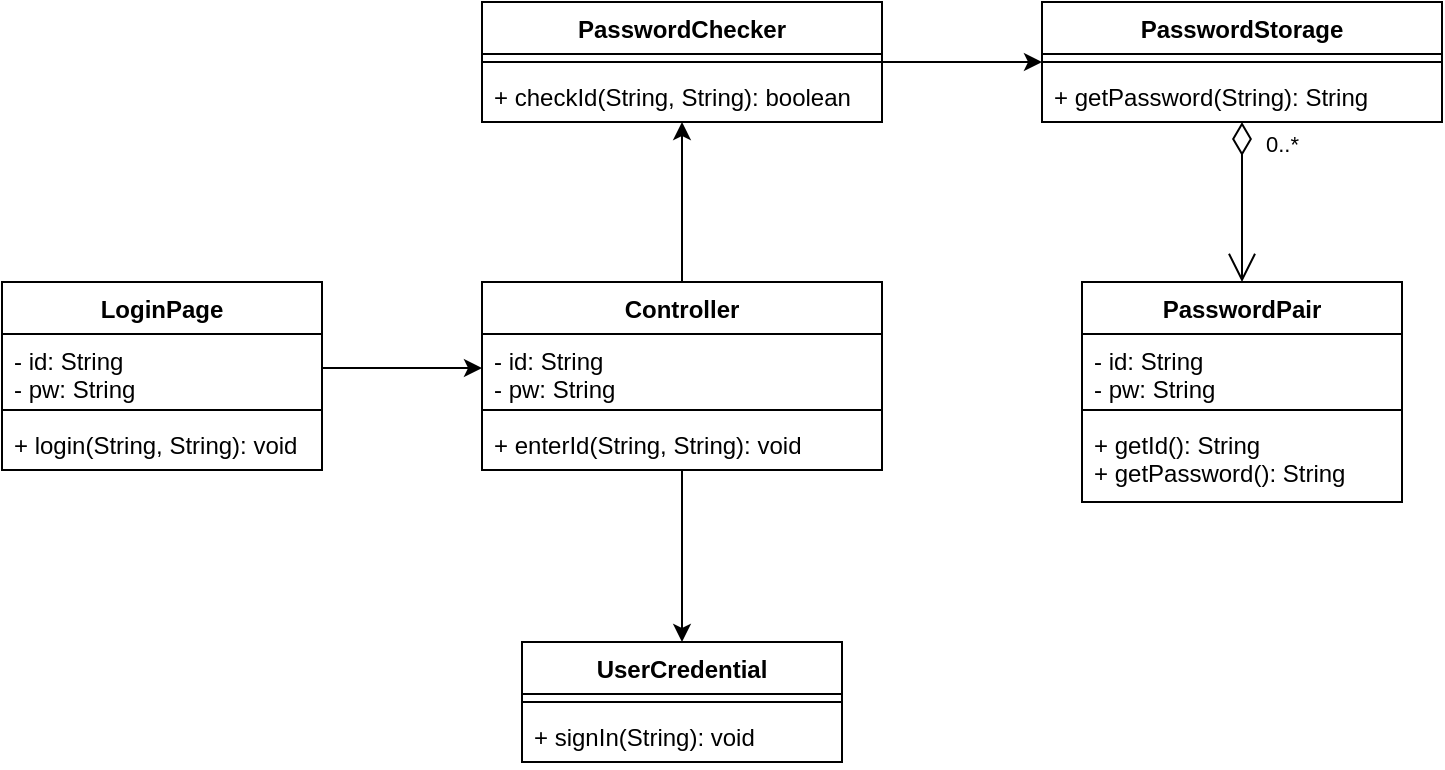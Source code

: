 <mxfile version="14.6.13" type="github">
  <diagram name="Page-3" id="uvg__zSx2y0OaLT1Tk9v">
    <mxGraphModel dx="1372" dy="760" grid="1" gridSize="10" guides="1" tooltips="1" connect="1" arrows="1" fold="1" page="1" pageScale="1" pageWidth="880" pageHeight="560" math="0" shadow="0">
      <root>
        <mxCell id="WRzw2AryrDUaLVQl2wr--0" />
        <mxCell id="WRzw2AryrDUaLVQl2wr--1" parent="WRzw2AryrDUaLVQl2wr--0" />
        <mxCell id="WRzw2AryrDUaLVQl2wr--2" value="LoginPage" style="swimlane;fontStyle=1;align=center;verticalAlign=top;childLayout=stackLayout;horizontal=1;startSize=26;horizontalStack=0;resizeParent=1;resizeParentMax=0;resizeLast=0;collapsible=1;marginBottom=0;" parent="WRzw2AryrDUaLVQl2wr--1" vertex="1">
          <mxGeometry x="80" y="220" width="160" height="94" as="geometry">
            <mxRectangle x="120" y="120" width="100" height="26" as="alternateBounds" />
          </mxGeometry>
        </mxCell>
        <mxCell id="WRzw2AryrDUaLVQl2wr--3" value="- id: String&#xa;- pw: String&#xa;" style="text;strokeColor=none;fillColor=none;align=left;verticalAlign=top;spacingLeft=4;spacingRight=4;overflow=hidden;rotatable=0;points=[[0,0.5],[1,0.5]];portConstraint=eastwest;" parent="WRzw2AryrDUaLVQl2wr--2" vertex="1">
          <mxGeometry y="26" width="160" height="34" as="geometry" />
        </mxCell>
        <mxCell id="WRzw2AryrDUaLVQl2wr--4" value="" style="line;strokeWidth=1;fillColor=none;align=left;verticalAlign=middle;spacingTop=-1;spacingLeft=3;spacingRight=3;rotatable=0;labelPosition=right;points=[];portConstraint=eastwest;" parent="WRzw2AryrDUaLVQl2wr--2" vertex="1">
          <mxGeometry y="60" width="160" height="8" as="geometry" />
        </mxCell>
        <mxCell id="WRzw2AryrDUaLVQl2wr--5" value="+ login(String, String): void" style="text;strokeColor=none;fillColor=none;align=left;verticalAlign=top;spacingLeft=4;spacingRight=4;overflow=hidden;rotatable=0;points=[[0,0.5],[1,0.5]];portConstraint=eastwest;" parent="WRzw2AryrDUaLVQl2wr--2" vertex="1">
          <mxGeometry y="68" width="160" height="26" as="geometry" />
        </mxCell>
        <mxCell id="xXJn-9zFxjQOPmpREbiu-3" style="edgeStyle=orthogonalEdgeStyle;rounded=0;orthogonalLoop=1;jettySize=auto;html=1;exitX=0.5;exitY=0;exitDx=0;exitDy=0;" parent="WRzw2AryrDUaLVQl2wr--1" source="7hHFJZAYF7sp3FDICZ8d-0" target="QKyX5zy9_FlekIF7kzaq-0" edge="1">
          <mxGeometry relative="1" as="geometry" />
        </mxCell>
        <mxCell id="xXJn-9zFxjQOPmpREbiu-6" style="edgeStyle=orthogonalEdgeStyle;rounded=0;orthogonalLoop=1;jettySize=auto;html=1;" parent="WRzw2AryrDUaLVQl2wr--1" source="7hHFJZAYF7sp3FDICZ8d-0" target="k6APN3D7TI_hX1kmKfrp-0" edge="1">
          <mxGeometry relative="1" as="geometry" />
        </mxCell>
        <mxCell id="7hHFJZAYF7sp3FDICZ8d-0" value="Controller" style="swimlane;fontStyle=1;align=center;verticalAlign=top;childLayout=stackLayout;horizontal=1;startSize=26;horizontalStack=0;resizeParent=1;resizeParentMax=0;resizeLast=0;collapsible=1;marginBottom=0;" parent="WRzw2AryrDUaLVQl2wr--1" vertex="1">
          <mxGeometry x="320" y="220" width="200" height="94" as="geometry" />
        </mxCell>
        <mxCell id="7hHFJZAYF7sp3FDICZ8d-1" value="- id: String&#xa;- pw: String&#xa;&#xa;&#xa;" style="text;strokeColor=none;fillColor=none;align=left;verticalAlign=top;spacingLeft=4;spacingRight=4;overflow=hidden;rotatable=0;points=[[0,0.5],[1,0.5]];portConstraint=eastwest;" parent="7hHFJZAYF7sp3FDICZ8d-0" vertex="1">
          <mxGeometry y="26" width="200" height="34" as="geometry" />
        </mxCell>
        <mxCell id="7hHFJZAYF7sp3FDICZ8d-2" value="" style="line;strokeWidth=1;fillColor=none;align=left;verticalAlign=middle;spacingTop=-1;spacingLeft=3;spacingRight=3;rotatable=0;labelPosition=right;points=[];portConstraint=eastwest;" parent="7hHFJZAYF7sp3FDICZ8d-0" vertex="1">
          <mxGeometry y="60" width="200" height="8" as="geometry" />
        </mxCell>
        <mxCell id="7hHFJZAYF7sp3FDICZ8d-3" value="+ enterId(String, String): void" style="text;strokeColor=none;fillColor=none;align=left;verticalAlign=top;spacingLeft=4;spacingRight=4;overflow=hidden;rotatable=0;points=[[0,0.5],[1,0.5]];portConstraint=eastwest;" parent="7hHFJZAYF7sp3FDICZ8d-0" vertex="1">
          <mxGeometry y="68" width="200" height="26" as="geometry" />
        </mxCell>
        <mxCell id="xXJn-9zFxjQOPmpREbiu-4" style="edgeStyle=orthogonalEdgeStyle;rounded=0;orthogonalLoop=1;jettySize=auto;html=1;exitX=1;exitY=0.5;exitDx=0;exitDy=0;" parent="WRzw2AryrDUaLVQl2wr--1" source="QKyX5zy9_FlekIF7kzaq-0" target="QKyX5zy9_FlekIF7kzaq-4" edge="1">
          <mxGeometry relative="1" as="geometry" />
        </mxCell>
        <mxCell id="QKyX5zy9_FlekIF7kzaq-0" value="PasswordChecker" style="swimlane;fontStyle=1;align=center;verticalAlign=top;childLayout=stackLayout;horizontal=1;startSize=26;horizontalStack=0;resizeParent=1;resizeParentMax=0;resizeLast=0;collapsible=1;marginBottom=0;" parent="WRzw2AryrDUaLVQl2wr--1" vertex="1">
          <mxGeometry x="320" y="80" width="200" height="60" as="geometry" />
        </mxCell>
        <mxCell id="QKyX5zy9_FlekIF7kzaq-2" value="" style="line;strokeWidth=1;fillColor=none;align=left;verticalAlign=middle;spacingTop=-1;spacingLeft=3;spacingRight=3;rotatable=0;labelPosition=right;points=[];portConstraint=eastwest;" parent="QKyX5zy9_FlekIF7kzaq-0" vertex="1">
          <mxGeometry y="26" width="200" height="8" as="geometry" />
        </mxCell>
        <mxCell id="QKyX5zy9_FlekIF7kzaq-3" value="+ checkId(String, String): boolean" style="text;strokeColor=none;fillColor=none;align=left;verticalAlign=top;spacingLeft=4;spacingRight=4;overflow=hidden;rotatable=0;points=[[0,0.5],[1,0.5]];portConstraint=eastwest;" parent="QKyX5zy9_FlekIF7kzaq-0" vertex="1">
          <mxGeometry y="34" width="200" height="26" as="geometry" />
        </mxCell>
        <mxCell id="QKyX5zy9_FlekIF7kzaq-4" value="PasswordStorage" style="swimlane;fontStyle=1;align=center;verticalAlign=top;childLayout=stackLayout;horizontal=1;startSize=26;horizontalStack=0;resizeParent=1;resizeParentMax=0;resizeLast=0;collapsible=1;marginBottom=0;" parent="WRzw2AryrDUaLVQl2wr--1" vertex="1">
          <mxGeometry x="600" y="80" width="200" height="60" as="geometry" />
        </mxCell>
        <mxCell id="QKyX5zy9_FlekIF7kzaq-5" value="" style="line;strokeWidth=1;fillColor=none;align=left;verticalAlign=middle;spacingTop=-1;spacingLeft=3;spacingRight=3;rotatable=0;labelPosition=right;points=[];portConstraint=eastwest;" parent="QKyX5zy9_FlekIF7kzaq-4" vertex="1">
          <mxGeometry y="26" width="200" height="8" as="geometry" />
        </mxCell>
        <mxCell id="QKyX5zy9_FlekIF7kzaq-6" value="+ getPassword(String): String" style="text;strokeColor=none;fillColor=none;align=left;verticalAlign=top;spacingLeft=4;spacingRight=4;overflow=hidden;rotatable=0;points=[[0,0.5],[1,0.5]];portConstraint=eastwest;" parent="QKyX5zy9_FlekIF7kzaq-4" vertex="1">
          <mxGeometry y="34" width="200" height="26" as="geometry" />
        </mxCell>
        <mxCell id="k6APN3D7TI_hX1kmKfrp-0" value="UserCredential" style="swimlane;fontStyle=1;align=center;verticalAlign=top;childLayout=stackLayout;horizontal=1;startSize=26;horizontalStack=0;resizeParent=1;resizeParentMax=0;resizeLast=0;collapsible=1;marginBottom=0;" parent="WRzw2AryrDUaLVQl2wr--1" vertex="1">
          <mxGeometry x="340" y="400" width="160" height="60" as="geometry" />
        </mxCell>
        <mxCell id="k6APN3D7TI_hX1kmKfrp-1" value="" style="line;strokeWidth=1;fillColor=none;align=left;verticalAlign=middle;spacingTop=-1;spacingLeft=3;spacingRight=3;rotatable=0;labelPosition=right;points=[];portConstraint=eastwest;" parent="k6APN3D7TI_hX1kmKfrp-0" vertex="1">
          <mxGeometry y="26" width="160" height="8" as="geometry" />
        </mxCell>
        <mxCell id="k6APN3D7TI_hX1kmKfrp-2" value="+ signIn(String): void" style="text;strokeColor=none;fillColor=none;align=left;verticalAlign=top;spacingLeft=4;spacingRight=4;overflow=hidden;rotatable=0;points=[[0,0.5],[1,0.5]];portConstraint=eastwest;" parent="k6APN3D7TI_hX1kmKfrp-0" vertex="1">
          <mxGeometry y="34" width="160" height="26" as="geometry" />
        </mxCell>
        <mxCell id="xXJn-9zFxjQOPmpREbiu-2" style="edgeStyle=orthogonalEdgeStyle;rounded=0;orthogonalLoop=1;jettySize=auto;html=1;exitX=1;exitY=0.5;exitDx=0;exitDy=0;entryX=0;entryY=0.5;entryDx=0;entryDy=0;" parent="WRzw2AryrDUaLVQl2wr--1" source="WRzw2AryrDUaLVQl2wr--3" target="7hHFJZAYF7sp3FDICZ8d-1" edge="1">
          <mxGeometry relative="1" as="geometry" />
        </mxCell>
        <mxCell id="xXJn-9zFxjQOPmpREbiu-10" value="PasswordPair" style="swimlane;fontStyle=1;align=center;verticalAlign=top;childLayout=stackLayout;horizontal=1;startSize=26;horizontalStack=0;resizeParent=1;resizeParentMax=0;resizeLast=0;collapsible=1;marginBottom=0;" parent="WRzw2AryrDUaLVQl2wr--1" vertex="1">
          <mxGeometry x="620" y="220" width="160" height="110" as="geometry" />
        </mxCell>
        <mxCell id="xXJn-9zFxjQOPmpREbiu-11" value="- id: String&#xa;- pw: String&#xa;" style="text;strokeColor=none;fillColor=none;align=left;verticalAlign=top;spacingLeft=4;spacingRight=4;overflow=hidden;rotatable=0;points=[[0,0.5],[1,0.5]];portConstraint=eastwest;" parent="xXJn-9zFxjQOPmpREbiu-10" vertex="1">
          <mxGeometry y="26" width="160" height="34" as="geometry" />
        </mxCell>
        <mxCell id="xXJn-9zFxjQOPmpREbiu-12" value="" style="line;strokeWidth=1;fillColor=none;align=left;verticalAlign=middle;spacingTop=-1;spacingLeft=3;spacingRight=3;rotatable=0;labelPosition=right;points=[];portConstraint=eastwest;" parent="xXJn-9zFxjQOPmpREbiu-10" vertex="1">
          <mxGeometry y="60" width="160" height="8" as="geometry" />
        </mxCell>
        <mxCell id="xXJn-9zFxjQOPmpREbiu-13" value="+ getId(): String&#xa;+ getPassword(): String&#xa;" style="text;strokeColor=none;fillColor=none;align=left;verticalAlign=top;spacingLeft=4;spacingRight=4;overflow=hidden;rotatable=0;points=[[0,0.5],[1,0.5]];portConstraint=eastwest;" parent="xXJn-9zFxjQOPmpREbiu-10" vertex="1">
          <mxGeometry y="68" width="160" height="42" as="geometry" />
        </mxCell>
        <mxCell id="xXJn-9zFxjQOPmpREbiu-15" value="0..*" style="endArrow=open;html=1;endSize=12;startArrow=diamondThin;startSize=14;startFill=0;edgeStyle=orthogonalEdgeStyle;align=left;verticalAlign=bottom;" parent="WRzw2AryrDUaLVQl2wr--1" source="QKyX5zy9_FlekIF7kzaq-4" target="xXJn-9zFxjQOPmpREbiu-10" edge="1">
          <mxGeometry x="-0.5" y="10" relative="1" as="geometry">
            <mxPoint x="570" y="290" as="sourcePoint" />
            <mxPoint x="730" y="290" as="targetPoint" />
            <mxPoint as="offset" />
          </mxGeometry>
        </mxCell>
      </root>
    </mxGraphModel>
  </diagram>
</mxfile>

